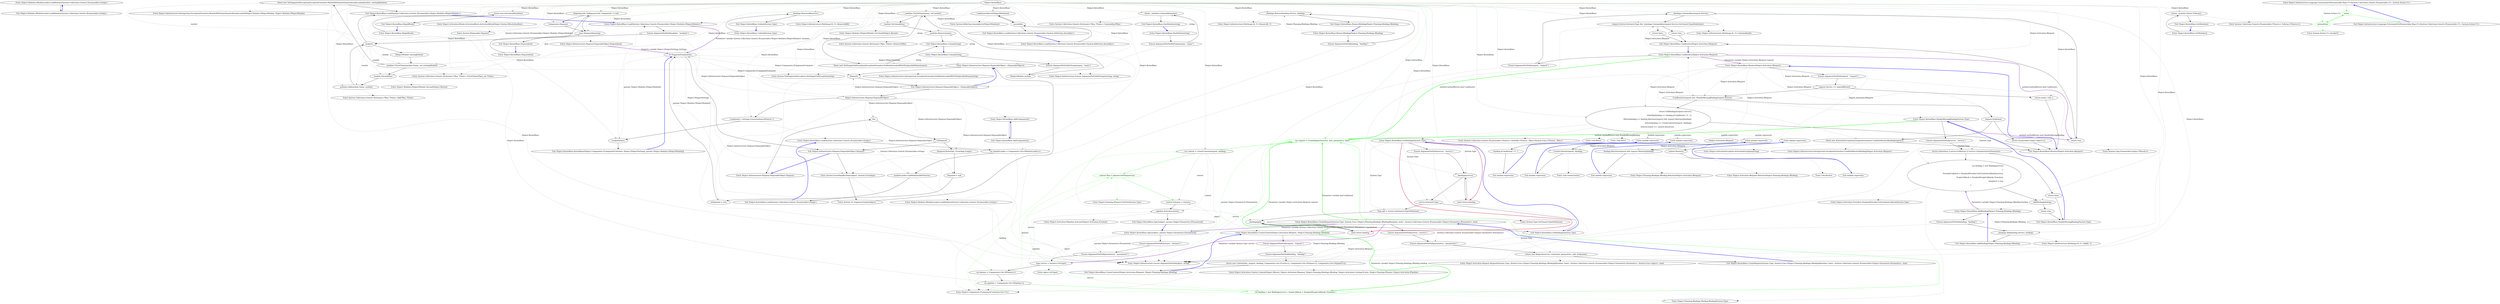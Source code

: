 digraph  {
m0_0 [label="Entry Ninject.Modules.IModuleLoader.LoadModules(System.Collections.Generic.IEnumerable<string>)", span="33-33", cluster="Ninject.Modules.IModuleLoader.LoadModules(System.Collections.Generic.IEnumerable<string>)", file="IModuleLoader.cs"];
m0_1 [label="Exit Ninject.Modules.IModuleLoader.LoadModules(System.Collections.Generic.IEnumerable<string>)", span="33-33", cluster="Ninject.Modules.IModuleLoader.LoadModules(System.Collections.Generic.IEnumerable<string>)", file="IModuleLoader.cs"];
m1_62 [label="Entry Ninject.Infrastructure.Introspection.ExceptionFormatter.ModuleWithSameNameIsAlreadyLoaded(Ninject.Modules.INinjectModule, Ninject.Modules.INinjectModule)", span="33-33", cluster="Ninject.Infrastructure.Introspection.ExceptionFormatter.ModuleWithSameNameIsAlreadyLoaded(Ninject.Modules.INinjectModule, Ninject.Modules.INinjectModule)", file="KernelBase.cs"];
m1_103 [label="Entry Ninject.Planning.IPlanner.GetPlan(System.Type)", span="40-40", cluster="Ninject.Planning.IPlanner.GetPlan(System.Type)", file="KernelBase.cs"];
m1_36 [label="Entry Ninject.Infrastructure.Multimap<K, V>.Add(K, V)", span="71-71", cluster="Ninject.Infrastructure.Multimap<K, V>.Add(K, V)", file="KernelBase.cs"];
m1_64 [label="Entry System.Collections.Generic.Dictionary<TKey, TValue>.Add(TKey, TValue)", span="0-0", cluster="System.Collections.Generic.Dictionary<TKey, TValue>.Add(TKey, TValue)", file="KernelBase.cs"];
m1_83 [label="Entry Ninject.Infrastructure.Introspection.ExceptionFormatter.NoModuleLoadedWithTheSpecifiedName(string)", span="51-51", cluster="Ninject.Infrastructure.Introspection.ExceptionFormatter.NoModuleLoadedWithTheSpecifiedName(string)", file="KernelBase.cs"];
m1_86 [label="Entry Ninject.KernelBase.Inject(object, params Ninject.Parameters.IParameter[])", span="230-230", cluster="Ninject.KernelBase.Inject(object, params Ninject.Parameters.IParameter[])", file="KernelBase.cs"];
m1_93 [label="var request = CreateRequest(service, null, parameters, false)", span="241-241", cluster="Ninject.KernelBase.Inject(object, params Ninject.Parameters.IParameter[])", color=green, community=0, file="KernelBase.cs"];
m1_89 [label="Type service = instance.GetType()", span="235-235", cluster="Ninject.KernelBase.Inject(object, params Ninject.Parameters.IParameter[])", file="KernelBase.cs"];
m1_92 [label="var binding = new Binding(service) { ScopeCallback = StandardScopeCallbacks.Transient }", span="240-240", cluster="Ninject.KernelBase.Inject(object, params Ninject.Parameters.IParameter[])", color=green, community=0, file="KernelBase.cs"];
m1_94 [label="var context = CreateContext(request, binding)", span="242-242", cluster="Ninject.KernelBase.Inject(object, params Ninject.Parameters.IParameter[])", file="KernelBase.cs"];
m1_91 [label="var pipeline = Components.Get<IPipeline>()", span="238-238", cluster="Ninject.KernelBase.Inject(object, params Ninject.Parameters.IParameter[])", file="KernelBase.cs"];
m1_95 [label="context.Plan = planner.GetPlan(service)", span="244-244", cluster="Ninject.KernelBase.Inject(object, params Ninject.Parameters.IParameter[])", color=green, community=0, file="KernelBase.cs"];
m1_90 [label="var planner = Components.Get<IPlanner>()", span="237-237", cluster="Ninject.KernelBase.Inject(object, params Ninject.Parameters.IParameter[])", file="KernelBase.cs"];
m1_96 [label="context.Instance = instance", span="245-245", cluster="Ninject.KernelBase.Inject(object, params Ninject.Parameters.IParameter[])", file="KernelBase.cs"];
m1_87 [label="Ensure.ArgumentNotNull(instance, ''instance'')", span="232-232", cluster="Ninject.KernelBase.Inject(object, params Ninject.Parameters.IParameter[])", file="KernelBase.cs"];
m1_88 [label="Ensure.ArgumentNotNull(parameters, ''parameters'')", span="233-233", cluster="Ninject.KernelBase.Inject(object, params Ninject.Parameters.IParameter[])", file="KernelBase.cs"];
m1_97 [label="pipeline.Activate(context)", span="247-247", cluster="Ninject.KernelBase.Inject(object, params Ninject.Parameters.IParameter[])", file="KernelBase.cs"];
m1_98 [label="Exit Ninject.KernelBase.Inject(object, params Ninject.Parameters.IParameter[])", span="230-230", cluster="Ninject.KernelBase.Inject(object, params Ninject.Parameters.IParameter[])", file="KernelBase.cs"];
m1_6 [label="GC.SuppressFinalize(this)", span="45-45", cluster="Ninject.Infrastructure.Disposal.DisposableObject.Dispose()", file="KernelBase.cs"];
m1_10 [label="Entry Ninject.Infrastructure.Disposal.DisposableObject.~DisposableObject()", span="53-53", cluster="Ninject.Infrastructure.Disposal.DisposableObject.~DisposableObject()", file="KernelBase.cs"];
m1_11 [label="Dispose()", span="55-55", cluster="Ninject.Infrastructure.Disposal.DisposableObject.~DisposableObject()", file="KernelBase.cs"];
m1_12 [label="Exit Ninject.Infrastructure.Disposal.DisposableObject.~DisposableObject()", span="53-53", cluster="Ninject.Infrastructure.Disposal.DisposableObject.~DisposableObject()", file="KernelBase.cs"];
m1_13 [label="Ninject.Infrastructure.Disposal.DisposableObject", span="", cluster="Ninject.KernelBase.KernelBase(Ninject.Components.IComponentContainer, Ninject.INinjectSettings, params Ninject.Modules.INinjectModule[])", file="KernelBase.cs"];
m1_14 [label="Load(new[] { Settings.ExtensionSearchPattern })", span="98-98", cluster="Ninject.KernelBase.KernelBase(Ninject.Components.IComponentContainer, Ninject.INinjectSettings, params Ninject.Modules.INinjectModule[])", file="KernelBase.cs"];
m1_15 [label="Load(modules)", span="101-101", cluster="Ninject.KernelBase.KernelBase(Ninject.Components.IComponentContainer, Ninject.INinjectSettings, params Ninject.Modules.INinjectModule[])", file="KernelBase.cs"];
m1_9 [label="Entry System.GC.SuppressFinalize(object)", span="0-0", cluster="System.GC.SuppressFinalize(object)", file="KernelBase.cs"];
m1_7 [label="Exit Ninject.Infrastructure.Disposal.DisposableObject.Dispose()", span="36-36", cluster="Ninject.Infrastructure.Disposal.DisposableObject.Dispose()", file="KernelBase.cs"];
m1_8 [label="Entry System.EventHandler.Raise(object, System.EventArgs)", span="30-30", cluster="System.EventHandler.Raise(object, System.EventArgs)", file="KernelBase.cs"];
m1_16 [label="Exit Ninject.KernelBase.KernelBase(Ninject.Components.IComponentContainer, Ninject.INinjectSettings, params Ninject.Modules.INinjectModule[])", span="83-83", cluster="Ninject.KernelBase.KernelBase(Ninject.Components.IComponentContainer, Ninject.INinjectSettings, params Ninject.Modules.INinjectModule[])", file="KernelBase.cs"];
m1_105 [label="Entry Ninject.KernelBase.CanResolve(Ninject.Activation.IRequest)", span="255-255", cluster="Ninject.KernelBase.CanResolve(Ninject.Activation.IRequest)", file="KernelBase.cs"];
m1_107 [label="_bindings.ContainsKey(request.Service)", span="259-259", cluster="Ninject.KernelBase.CanResolve(Ninject.Activation.IRequest)", file="KernelBase.cs"];
m1_109 [label="request.Service.IsGenericType && _bindings.ContainsKey(request.Service.GetGenericTypeDefinition())", span="262-262", cluster="Ninject.KernelBase.CanResolve(Ninject.Activation.IRequest)", file="KernelBase.cs"];
m1_106 [label="Ensure.ArgumentNotNull(request, ''request'')", span="257-257", cluster="Ninject.KernelBase.CanResolve(Ninject.Activation.IRequest)", file="KernelBase.cs"];
m1_108 [label="return true;", span="260-260", cluster="Ninject.KernelBase.CanResolve(Ninject.Activation.IRequest)", file="KernelBase.cs"];
m1_110 [label="return true;", span="263-263", cluster="Ninject.KernelBase.CanResolve(Ninject.Activation.IRequest)", file="KernelBase.cs"];
m1_111 [label="return false;", span="265-265", cluster="Ninject.KernelBase.CanResolve(Ninject.Activation.IRequest)", file="KernelBase.cs"];
m1_112 [label="Exit Ninject.KernelBase.CanResolve(Ninject.Activation.IRequest)", span="255-255", cluster="Ninject.KernelBase.CanResolve(Ninject.Activation.IRequest)", file="KernelBase.cs"];
m1_37 [label="Entry Ninject.KernelBase.RemoveBinding(Ninject.Planning.Bindings.IBinding)", span="138-138", cluster="Ninject.KernelBase.RemoveBinding(Ninject.Planning.Bindings.IBinding)", file="KernelBase.cs"];
m1_39 [label="_bindings.Remove(binding.Service, binding)", span="141-141", cluster="Ninject.KernelBase.RemoveBinding(Ninject.Planning.Bindings.IBinding)", file="KernelBase.cs"];
m1_38 [label="Ensure.ArgumentNotNull(binding, ''binding'')", span="140-140", cluster="Ninject.KernelBase.RemoveBinding(Ninject.Planning.Bindings.IBinding)", file="KernelBase.cs"];
m1_40 [label="Exit Ninject.KernelBase.RemoveBinding(Ninject.Planning.Bindings.IBinding)", span="138-138", cluster="Ninject.KernelBase.RemoveBinding(Ninject.Planning.Bindings.IBinding)", file="KernelBase.cs"];
m1_20 [label="Entry Ninject.KernelBase.Load(System.Collections.Generic.IEnumerable<Ninject.Modules.INinjectModule>)", span="168-168", cluster="Ninject.KernelBase.Load(System.Collections.Generic.IEnumerable<Ninject.Modules.INinjectModule>)", file="KernelBase.cs"];
m1_55 [label="_modules.TryGetValue(module.Name, out existingModule)", span="176-176", cluster="Ninject.KernelBase.Load(System.Collections.Generic.IEnumerable<Ninject.Modules.INinjectModule>)", file="KernelBase.cs"];
m1_57 [label="module.OnLoad(this)", span="179-179", cluster="Ninject.KernelBase.Load(System.Collections.Generic.IEnumerable<Ninject.Modules.INinjectModule>)", file="KernelBase.cs"];
m1_58 [label="_modules.Add(module.Name, module)", span="181-181", cluster="Ninject.KernelBase.Load(System.Collections.Generic.IEnumerable<Ninject.Modules.INinjectModule>)", file="KernelBase.cs"];
m1_53 [label=modules, span="172-172", cluster="Ninject.KernelBase.Load(System.Collections.Generic.IEnumerable<Ninject.Modules.INinjectModule>)", file="KernelBase.cs"];
m1_54 [label="INinjectModule existingModule", span="174-174", cluster="Ninject.KernelBase.Load(System.Collections.Generic.IEnumerable<Ninject.Modules.INinjectModule>)", file="KernelBase.cs"];
m1_56 [label="throw new NotSupportedException(ExceptionFormatter.ModuleWithSameNameIsAlreadyLoaded(module, existingModule));", span="177-177", cluster="Ninject.KernelBase.Load(System.Collections.Generic.IEnumerable<Ninject.Modules.INinjectModule>)", file="KernelBase.cs"];
m1_52 [label="Ensure.ArgumentNotNull(modules, ''modules'')", span="170-170", cluster="Ninject.KernelBase.Load(System.Collections.Generic.IEnumerable<Ninject.Modules.INinjectModule>)", file="KernelBase.cs"];
m1_59 [label="Exit Ninject.KernelBase.Load(System.Collections.Generic.IEnumerable<Ninject.Modules.INinjectModule>)", span="168-168", cluster="Ninject.KernelBase.Load(System.Collections.Generic.IEnumerable<Ninject.Modules.INinjectModule>)", file="KernelBase.cs"];
m1_48 [label="Entry Ninject.KernelBase.GetModules()", span="159-159", cluster="Ninject.KernelBase.GetModules()", file="KernelBase.cs"];
m1_49 [label="return _modules.Values.ToArray();", span="161-161", cluster="Ninject.KernelBase.GetModules()", file="KernelBase.cs"];
m1_50 [label="Exit Ninject.KernelBase.GetModules()", span="159-159", cluster="Ninject.KernelBase.GetModules()", file="KernelBase.cs"];
m1_21 [label="Entry Ninject.KernelBase.Dispose(bool)", span="107-107", cluster="Ninject.KernelBase.Dispose(bool)", file="KernelBase.cs"];
m1_22 [label="disposing && !IsDisposed && Components != null", span="109-109", cluster="Ninject.KernelBase.Dispose(bool)", file="KernelBase.cs"];
m1_23 [label="Components.Dispose()", span="110-110", cluster="Ninject.KernelBase.Dispose(bool)", file="KernelBase.cs"];
m1_24 [label="base.Dispose(disposing)", span="112-112", cluster="Ninject.KernelBase.Dispose(bool)", file="KernelBase.cs"];
m1_25 [label="Exit Ninject.KernelBase.Dispose(bool)", span="107-107", cluster="Ninject.KernelBase.Dispose(bool)", file="KernelBase.cs"];
m1_0 [label="Entry Ninject.Infrastructure.Disposal.DisposableObject.Dispose()", span="36-36", cluster="Ninject.Infrastructure.Disposal.DisposableObject.Dispose()", file="KernelBase.cs"];
m1_1 [label=this, span="38-38", cluster="Ninject.Infrastructure.Disposal.DisposableObject.Dispose()", file="KernelBase.cs"];
m1_2 [label="!IsDisposed", span="40-40", cluster="Ninject.Infrastructure.Disposal.DisposableObject.Dispose()", file="KernelBase.cs"];
m1_3 [label="Disposed.Raise(this, EventArgs.Empty)", span="42-42", cluster="Ninject.Infrastructure.Disposal.DisposableObject.Dispose()", file="KernelBase.cs"];
m1_4 [label="Disposed = null", span="43-43", cluster="Ninject.Infrastructure.Disposal.DisposableObject.Dispose()", file="KernelBase.cs"];
m1_5 [label="IsDisposed = true", span="44-44", cluster="Ninject.Infrastructure.Disposal.DisposableObject.Dispose()", file="KernelBase.cs"];
m1_99 [label="Entry object.GetType()", span="0-0", cluster="object.GetType()", file="KernelBase.cs"];
m1_101 [label="Entry Ninject.KernelBase.CreateRequest(System.Type, System.Func<Ninject.Planning.Bindings.IBindingMetadata, bool>, System.Collections.Generic.IEnumerable<Ninject.Parameters.IParameter>, bool)", span="304-304", cluster="Ninject.KernelBase.CreateRequest(System.Type, System.Func<Ninject.Planning.Bindings.IBindingMetadata, bool>, System.Collections.Generic.IEnumerable<Ninject.Parameters.IParameter>, bool)", file="KernelBase.cs"];
m1_149 [label="Ensure.ArgumentNotNull(service, ''service'')", span="306-306", cluster="Ninject.KernelBase.CreateRequest(System.Type, System.Func<Ninject.Planning.Bindings.IBindingMetadata, bool>, System.Collections.Generic.IEnumerable<Ninject.Parameters.IParameter>, bool)", file="KernelBase.cs"];
m1_150 [label="Ensure.ArgumentNotNull(parameters, ''parameters'')", span="307-307", cluster="Ninject.KernelBase.CreateRequest(System.Type, System.Func<Ninject.Planning.Bindings.IBindingMetadata, bool>, System.Collections.Generic.IEnumerable<Ninject.Parameters.IParameter>, bool)", file="KernelBase.cs"];
m1_151 [label="return new Request(service, constraint, parameters, null, isOptional);", span="309-309", cluster="Ninject.KernelBase.CreateRequest(System.Type, System.Func<Ninject.Planning.Bindings.IBindingMetadata, bool>, System.Collections.Generic.IEnumerable<Ninject.Parameters.IParameter>, bool)", file="KernelBase.cs"];
m1_152 [label="Exit Ninject.KernelBase.CreateRequest(System.Type, System.Func<Ninject.Planning.Bindings.IBindingMetadata, bool>, System.Collections.Generic.IEnumerable<Ninject.Parameters.IParameter>, bool)", span="304-304", cluster="Ninject.KernelBase.CreateRequest(System.Type, System.Func<Ninject.Planning.Bindings.IBindingMetadata, bool>, System.Collections.Generic.IEnumerable<Ninject.Parameters.IParameter>, bool)", file="KernelBase.cs"];
m1_32 [label="Entry Ninject.KernelBase.AddBinding(Ninject.Planning.Bindings.IBinding)", span="128-128", cluster="Ninject.KernelBase.AddBinding(Ninject.Planning.Bindings.IBinding)", file="KernelBase.cs"];
m1_34 [label="_bindings.Add(binding.Service, binding)", span="131-131", cluster="Ninject.KernelBase.AddBinding(Ninject.Planning.Bindings.IBinding)", file="KernelBase.cs"];
m1_33 [label="Ensure.ArgumentNotNull(binding, ''binding'')", span="130-130", cluster="Ninject.KernelBase.AddBinding(Ninject.Planning.Bindings.IBinding)", file="KernelBase.cs"];
m1_35 [label="Exit Ninject.KernelBase.AddBinding(Ninject.Planning.Bindings.IBinding)", span="128-128", cluster="Ninject.KernelBase.AddBinding(Ninject.Planning.Bindings.IBinding)", file="KernelBase.cs"];
m1_127 [label="Entry Ninject.ActivationException.ActivationException(string)", span="42-42", cluster="Ninject.ActivationException.ActivationException(string)", file="KernelBase.cs"];
m1_41 [label="Entry Ninject.Infrastructure.Multimap<K, V>.Remove(K, V)", span="85-85", cluster="Ninject.Infrastructure.Multimap<K, V>.Remove(K, V)", file="KernelBase.cs"];
m1_140 [label="Entry Ninject.Activation.IRequest.Matches(Ninject.Planning.Bindings.IBinding)", span="77-77", cluster="Ninject.Activation.IRequest.Matches(Ninject.Planning.Bindings.IBinding)", file="KernelBase.cs"];
m1_115 [label="Entry Ninject.KernelBase.Resolve(Ninject.Activation.IRequest)", span="274-274", cluster="Ninject.KernelBase.Resolve(Ninject.Activation.IRequest)", file="KernelBase.cs"];
m1_118 [label="return new[] { this };", span="279-279", cluster="Ninject.KernelBase.Resolve(Ninject.Activation.IRequest)", file="KernelBase.cs"];
m1_119 [label="!CanResolve(request) && !HandleMissingBinding(request.Service)", span="281-281", cluster="Ninject.KernelBase.Resolve(Ninject.Activation.IRequest)", file="KernelBase.cs"];
m1_123 [label="return GetBindings(request.Service)\r\n				.OrderBy(binding => binding.IsConditional ? 0 : 1)\r\n				.Where(binding => binding.Matches(request) && request.Matches(binding))\r\n				.Select(binding => CreateContext(request, binding))\r\n				.Select(context => context.Resolve());", span="289-293", cluster="Ninject.KernelBase.Resolve(Ninject.Activation.IRequest)", file="KernelBase.cs"];
m1_117 [label="request.Service == typeof(IKernel)", span="278-278", cluster="Ninject.KernelBase.Resolve(Ninject.Activation.IRequest)", file="KernelBase.cs"];
m1_120 [label="request.IsOptional", span="283-283", cluster="Ninject.KernelBase.Resolve(Ninject.Activation.IRequest)", file="KernelBase.cs"];
m1_116 [label="Ensure.ArgumentNotNull(request, ''request'')", span="276-276", cluster="Ninject.KernelBase.Resolve(Ninject.Activation.IRequest)", file="KernelBase.cs"];
m1_122 [label="throw new ActivationException(ExceptionFormatter.CouldNotResolveBinding(request));", span="286-286", cluster="Ninject.KernelBase.Resolve(Ninject.Activation.IRequest)", file="KernelBase.cs"];
m1_121 [label="return Enumerable.Empty<object>();", span="284-284", cluster="Ninject.KernelBase.Resolve(Ninject.Activation.IRequest)", file="KernelBase.cs"];
m1_124 [label="Exit Ninject.KernelBase.Resolve(Ninject.Activation.IRequest)", span="274-274", cluster="Ninject.KernelBase.Resolve(Ninject.Activation.IRequest)", file="KernelBase.cs"];
m1_47 [label="Entry System.Collections.Generic.Dictionary<TKey, TValue>.ContainsKey(TKey)", span="0-0", cluster="System.Collections.Generic.Dictionary<TKey, TValue>.ContainsKey(TKey)", file="KernelBase.cs"];
m1_102 [label="Entry Ninject.KernelBase.CreateContext(Ninject.Activation.IRequest, Ninject.Planning.Bindings.IBinding)", span="377-377", cluster="Ninject.KernelBase.CreateContext(Ninject.Activation.IRequest, Ninject.Planning.Bindings.IBinding)", file="KernelBase.cs"];
m1_177 [label="return new Context(this, request, binding, Components.Get<ICache>(), Components.Get<IPlanner>(), Components.Get<IPipeline>());", span="382-382", cluster="Ninject.KernelBase.CreateContext(Ninject.Activation.IRequest, Ninject.Planning.Bindings.IBinding)", file="KernelBase.cs"];
m1_175 [label="Ensure.ArgumentNotNull(request, ''request'')", span="379-379", cluster="Ninject.KernelBase.CreateContext(Ninject.Activation.IRequest, Ninject.Planning.Bindings.IBinding)", file="KernelBase.cs"];
m1_176 [label="Ensure.ArgumentNotNull(binding, ''binding'')", span="380-380", cluster="Ninject.KernelBase.CreateContext(Ninject.Activation.IRequest, Ninject.Planning.Bindings.IBinding)", file="KernelBase.cs"];
m1_178 [label="Exit Ninject.KernelBase.CreateContext(Ninject.Activation.IRequest, Ninject.Planning.Bindings.IBinding)", span="377-377", cluster="Ninject.KernelBase.CreateContext(Ninject.Activation.IRequest, Ninject.Planning.Bindings.IBinding)", file="KernelBase.cs"];
m1_42 [label="Entry Ninject.KernelBase.HasModule(string)", span="149-149", cluster="Ninject.KernelBase.HasModule(string)", file="KernelBase.cs"];
m1_44 [label="return _modules.ContainsKey(name);", span="152-152", cluster="Ninject.KernelBase.HasModule(string)", file="KernelBase.cs"];
m1_43 [label="Ensure.ArgumentNotNullOrEmpty(name, ''name'')", span="151-151", cluster="Ninject.KernelBase.HasModule(string)", file="KernelBase.cs"];
m1_45 [label="Exit Ninject.KernelBase.HasModule(string)", span="149-149", cluster="Ninject.KernelBase.HasModule(string)", file="KernelBase.cs"];
m1_148 [label="Entry Unk.Resolve", span="", cluster="Unk.Resolve", file="KernelBase.cs"];
m1_68 [label="Entry Ninject.Components.IComponentContainer.Get<T>()", span="59-59", cluster="Ninject.Components.IComponentContainer.Get<T>()", file="KernelBase.cs"];
m1_130 [label="Entry System.Collections.Generic.IEnumerable<TSource>.OrderBy<TSource, TKey>(System.Func<TSource, TKey>)", span="0-0", cluster="System.Collections.Generic.IEnumerable<TSource>.OrderBy<TSource, TKey>(System.Func<TSource, TKey>)", file="KernelBase.cs"];
m1_84 [label="Entry Ninject.Modules.INinjectModule.OnUnload(Ninject.IKernel)", span="49-49", cluster="Ninject.Modules.INinjectModule.OnUnload(Ninject.IKernel)", file="KernelBase.cs"];
m1_113 [label="Entry Ninject.Infrastructure.Multimap<K, V>.ContainsKey(K)", span="120-120", cluster="Ninject.Infrastructure.Multimap<K, V>.ContainsKey(K)", file="KernelBase.cs"];
m1_131 [label="Entry Unk.Where", span="", cluster="Unk.Where", file="KernelBase.cs"];
m1_17 [label="Entry Ninject.Infrastructure.Ensure.ArgumentNotNull(object, string)", span="24-24", cluster="Ninject.Infrastructure.Ensure.ArgumentNotNull(object, string)", file="KernelBase.cs"];
m1_69 [label="Entry Ninject.Modules.IModuleLoader.LoadModules(System.Collections.Generic.IEnumerable<string>)", span="39-39", cluster="Ninject.Modules.IModuleLoader.LoadModules(System.Collections.Generic.IEnumerable<string>)", file="KernelBase.cs"];
m1_144 [label="Entry Unk.CreateContext", span="", cluster="Unk.CreateContext", file="KernelBase.cs"];
m1_60 [label="Entry System.Collections.Generic.Dictionary<TKey, TValue>.TryGetValue(TKey, out TValue)", span="0-0", cluster="System.Collections.Generic.Dictionary<TKey, TValue>.TryGetValue(TKey, out TValue)", file="KernelBase.cs"];
m1_179 [label="Entry Ninject.Activation.Context.Context(Ninject.IKernel, Ninject.Activation.IRequest, Ninject.Planning.Bindings.IBinding, Ninject.Activation.Caching.ICache, Ninject.Planning.IPlanner, Ninject.Activation.IPipeline)", span="99-99", cluster="Ninject.Activation.Context.Context(Ninject.IKernel, Ninject.Activation.IRequest, Ninject.Planning.Bindings.IBinding, Ninject.Activation.Caching.ICache, Ninject.Planning.IPlanner, Ninject.Activation.IPipeline)", file="KernelBase.cs"];
m1_27 [label="Entry Ninject.Infrastructure.Disposal.DisposableObject.Dispose(bool)", span="49-49", cluster="Ninject.Infrastructure.Disposal.DisposableObject.Dispose(bool)", file="KernelBase.cs"];
m1_162 [label="Entry Ninject.KernelBase.BeginBlock()", span="337-337", cluster="Ninject.KernelBase.BeginBlock()", file="KernelBase.cs"];
m1_163 [label="return new ActivationBlock(this);", span="339-339", cluster="Ninject.KernelBase.BeginBlock()", file="KernelBase.cs"];
m1_164 [label="Exit Ninject.KernelBase.BeginBlock()", span="337-337", cluster="Ninject.KernelBase.BeginBlock()", file="KernelBase.cs"];
m1_19 [label="Entry Ninject.KernelBase.Load(System.Collections.Generic.IEnumerable<string>)", span="190-190", cluster="Ninject.KernelBase.Load(System.Collections.Generic.IEnumerable<string>)", file="KernelBase.cs"];
m1_65 [label="var moduleLoader = Components.Get<IModuleLoader>()", span="192-192", cluster="Ninject.KernelBase.Load(System.Collections.Generic.IEnumerable<string>)", file="KernelBase.cs"];
m1_66 [label="moduleLoader.LoadModules(filePatterns)", span="193-193", cluster="Ninject.KernelBase.Load(System.Collections.Generic.IEnumerable<string>)", file="KernelBase.cs"];
m1_67 [label="Exit Ninject.KernelBase.Load(System.Collections.Generic.IEnumerable<string>)", span="190-190", cluster="Ninject.KernelBase.Load(System.Collections.Generic.IEnumerable<string>)", file="KernelBase.cs"];
m1_61 [label="Entry System.NotSupportedException.NotSupportedException(string)", span="0-0", cluster="System.NotSupportedException.NotSupportedException(string)", file="KernelBase.cs"];
m1_28 [label="Entry Ninject.KernelBase.Unbind(System.Type)", span="119-119", cluster="Ninject.KernelBase.Unbind(System.Type)", file="KernelBase.cs"];
m1_29 [label="_bindings.RemoveAll(service)", span="121-121", cluster="Ninject.KernelBase.Unbind(System.Type)", file="KernelBase.cs"];
m1_30 [label="Exit Ninject.KernelBase.Unbind(System.Type)", span="119-119", cluster="Ninject.KernelBase.Unbind(System.Type)", file="KernelBase.cs"];
m1_145 [label="Entry lambda expression", span="293-293", cluster="lambda expression", file="KernelBase.cs"];
m1_142 [label="CreateContext(request, binding)", span="292-292", cluster="lambda expression", file="KernelBase.cs"];
m1_133 [label="Entry lambda expression", span="290-290", cluster="lambda expression", file="KernelBase.cs"];
m1_136 [label="Entry lambda expression", span="291-291", cluster="lambda expression", file="KernelBase.cs"];
m1_141 [label="Entry lambda expression", span="292-292", cluster="lambda expression", file="KernelBase.cs"];
m1_143 [label="Exit lambda expression", span="292-292", cluster="lambda expression", file="KernelBase.cs"];
m1_137 [label="binding.Matches(request) && request.Matches(binding)", span="291-291", cluster="lambda expression", file="KernelBase.cs"];
m1_135 [label="Exit lambda expression", span="290-290", cluster="lambda expression", file="KernelBase.cs"];
m1_134 [label="binding.IsConditional ? 0 : 1", span="290-290", cluster="lambda expression", file="KernelBase.cs"];
m1_138 [label="Exit lambda expression", span="291-291", cluster="lambda expression", file="KernelBase.cs"];
m1_146 [label="context.Resolve()", span="293-293", cluster="lambda expression", file="KernelBase.cs"];
m1_147 [label="Exit lambda expression", span="293-293", cluster="lambda expression", file="KernelBase.cs"];
m1_75 [label="Entry Ninject.KernelBase.Unload(string)", span="211-211", cluster="Ninject.KernelBase.Unload(string)", file="KernelBase.cs"];
m1_78 [label="!_modules.TryGetValue(name, out module)", span="217-217", cluster="Ninject.KernelBase.Unload(string)", file="KernelBase.cs"];
m1_80 [label="module.OnUnload(this)", span="220-220", cluster="Ninject.KernelBase.Unload(string)", file="KernelBase.cs"];
m1_81 [label="_modules.Remove(name)", span="222-222", cluster="Ninject.KernelBase.Unload(string)", file="KernelBase.cs"];
m1_77 [label="INinjectModule module", span="215-215", cluster="Ninject.KernelBase.Unload(string)", file="KernelBase.cs"];
m1_79 [label="throw new NotSupportedException(ExceptionFormatter.NoModuleLoadedWithTheSpecifiedName(name));", span="218-218", cluster="Ninject.KernelBase.Unload(string)", file="KernelBase.cs"];
m1_76 [label="Ensure.ArgumentNotNullOrEmpty(name, ''name'')", span="213-213", cluster="Ninject.KernelBase.Unload(string)", file="KernelBase.cs"];
m1_82 [label="Exit Ninject.KernelBase.Unload(string)", span="211-211", cluster="Ninject.KernelBase.Unload(string)", file="KernelBase.cs"];
m1_18 [label="Entry Ninject.KernelBase.AddComponents()", span="345-345", cluster="Ninject.KernelBase.AddComponents()", file="KernelBase.cs"];
m1_166 [label="Exit Ninject.KernelBase.AddComponents()", span="345-345", cluster="Ninject.KernelBase.AddComponents()", file="KernelBase.cs"];
m1_104 [label="Entry Ninject.Activation.IPipeline.Activate(Ninject.Activation.IContext)", span="39-39", cluster="Ninject.Activation.IPipeline.Activate(Ninject.Activation.IContext)", file="KernelBase.cs"];
m1_46 [label="Entry Ninject.Infrastructure.Ensure.ArgumentNotNullOrEmpty(string, string)", span="29-29", cluster="Ninject.Infrastructure.Ensure.ArgumentNotNullOrEmpty(string, string)", file="KernelBase.cs"];
m1_129 [label="Entry Ninject.KernelBase.GetBindings(System.Type)", span="317-317", cluster="Ninject.KernelBase.GetBindings(System.Type)", file="KernelBase.cs"];
m1_155 [label="_bindings[service]", span="321-321", cluster="Ninject.KernelBase.GetBindings(System.Type)", file="KernelBase.cs"];
m1_159 [label="_bindings[gtd]", span="328-328", cluster="Ninject.KernelBase.GetBindings(System.Type)", file="KernelBase.cs"];
m1_154 [label="Ensure.ArgumentNotNull(service, ''service'')", span="319-319", cluster="Ninject.KernelBase.GetBindings(System.Type)", file="KernelBase.cs"];
m1_156 [label="yield return binding;", span="322-322", cluster="Ninject.KernelBase.GetBindings(System.Type)", file="KernelBase.cs"];
m1_157 [label="service.IsGenericType", span="324-324", cluster="Ninject.KernelBase.GetBindings(System.Type)", file="KernelBase.cs"];
m1_160 [label="yield return binding;", span="329-329", cluster="Ninject.KernelBase.GetBindings(System.Type)", file="KernelBase.cs"];
m1_158 [label="Type gtd = service.GetGenericTypeDefinition()", span="326-326", cluster="Ninject.KernelBase.GetBindings(System.Type)", file="KernelBase.cs"];
m1_161 [label="Exit Ninject.KernelBase.GetBindings(System.Type)", span="317-317", cluster="Ninject.KernelBase.GetBindings(System.Type)", file="KernelBase.cs"];
m1_132 [label="Entry Unk.Select", span="", cluster="Unk.Select", file="KernelBase.cs"];
m1_153 [label="Entry Ninject.Activation.Request.Request(System.Type, System.Func<Ninject.Planning.Bindings.IBindingMetadata, bool>, System.Collections.Generic.IEnumerable<Ninject.Parameters.IParameter>, System.Func<object>, bool)", span="86-86", cluster="Ninject.Activation.Request.Request(System.Type, System.Func<Ninject.Planning.Bindings.IBindingMetadata, bool>, System.Collections.Generic.IEnumerable<Ninject.Parameters.IParameter>, System.Func<object>, bool)", file="KernelBase.cs"];
m1_74 [label="Entry System.Reflection.Assembly.GetNinjectModules()", span="33-33", cluster="System.Reflection.Assembly.GetNinjectModules()", file="KernelBase.cs"];
m1_31 [label="Entry Ninject.Infrastructure.Multimap<K, V>.RemoveAll(K)", span="101-101", cluster="Ninject.Infrastructure.Multimap<K, V>.RemoveAll(K)", file="KernelBase.cs"];
m1_63 [label="Entry Ninject.Modules.INinjectModule.OnLoad(Ninject.IKernel)", span="43-43", cluster="Ninject.Modules.INinjectModule.OnLoad(Ninject.IKernel)", file="KernelBase.cs"];
m1_128 [label="Entry Ninject.Infrastructure.Introspection.ExceptionFormatter.CouldNotResolveBinding(Ninject.Activation.IRequest)", span="65-65", cluster="Ninject.Infrastructure.Introspection.ExceptionFormatter.CouldNotResolveBinding(Ninject.Activation.IRequest)", file="KernelBase.cs"];
m1_139 [label="Entry Ninject.Planning.Bindings.IBinding.Matches(Ninject.Activation.IRequest)", span="105-105", cluster="Ninject.Planning.Bindings.IBinding.Matches(Ninject.Activation.IRequest)", file="KernelBase.cs"];
m1_70 [label="Entry Ninject.KernelBase.Load(System.Collections.Generic.IEnumerable<System.Reflection.Assembly>)", span="200-200", cluster="Ninject.KernelBase.Load(System.Collections.Generic.IEnumerable<System.Reflection.Assembly>)", file="KernelBase.cs"];
m1_72 [label="Load(assembly.GetNinjectModules())", span="203-203", cluster="Ninject.KernelBase.Load(System.Collections.Generic.IEnumerable<System.Reflection.Assembly>)", file="KernelBase.cs"];
m1_71 [label=assemblies, span="202-202", cluster="Ninject.KernelBase.Load(System.Collections.Generic.IEnumerable<System.Reflection.Assembly>)", file="KernelBase.cs"];
m1_73 [label="Exit Ninject.KernelBase.Load(System.Collections.Generic.IEnumerable<System.Reflection.Assembly>)", span="200-200", cluster="Ninject.KernelBase.Load(System.Collections.Generic.IEnumerable<System.Reflection.Assembly>)", file="KernelBase.cs"];
m1_114 [label="Entry System.Type.GetGenericTypeDefinition()", span="0-0", cluster="System.Type.GetGenericTypeDefinition()", file="KernelBase.cs"];
m1_100 [label="Entry Ninject.Planning.Bindings.Binding.Binding(System.Type)", span="93-93", cluster="Ninject.Planning.Bindings.Binding.Binding(System.Type)", file="KernelBase.cs"];
m1_85 [label="Entry System.Collections.Generic.Dictionary<TKey, TValue>.Remove(TKey)", span="0-0", cluster="System.Collections.Generic.Dictionary<TKey, TValue>.Remove(TKey)", file="KernelBase.cs"];
m1_26 [label="Entry System.IDisposable.Dispose()", span="0-0", cluster="System.IDisposable.Dispose()", file="KernelBase.cs"];
m1_174 [label="Entry Ninject.Activation.Providers.StandardProvider.GetCreationCallback(System.Type)", span="115-115", cluster="Ninject.Activation.Providers.StandardProvider.GetCreationCallback(System.Type)", file="KernelBase.cs"];
m1_51 [label="Entry System.Collections.Generic.IEnumerable<TSource>.ToArray<TSource>()", span="0-0", cluster="System.Collections.Generic.IEnumerable<TSource>.ToArray<TSource>()", file="KernelBase.cs"];
m1_125 [label="Entry Ninject.KernelBase.HandleMissingBinding(System.Type)", span="352-352", cluster="Ninject.KernelBase.HandleMissingBinding(System.Type)", file="KernelBase.cs"];
m1_171 [label="AddBinding(binding)", span="366-366", cluster="Ninject.KernelBase.HandleMissingBinding(System.Type)", file="KernelBase.cs"];
m1_167 [label="Ensure.ArgumentNotNull(service, ''service'')", span="354-354", cluster="Ninject.KernelBase.HandleMissingBinding(System.Type)", file="KernelBase.cs"];
m1_168 [label="service.IsInterface || service.IsAbstract || service.ContainsGenericParameters", span="356-356", cluster="Ninject.KernelBase.HandleMissingBinding(System.Type)", file="KernelBase.cs"];
m1_170 [label="var binding = new Binding(service)\r\n			{\r\n				ProviderCallback = StandardProvider.GetCreationCallback(service),\r\n				ScopeCallback = StandardScopeCallbacks.Transient,\r\n				IsImplicit = true\r\n			}", span="359-364", cluster="Ninject.KernelBase.HandleMissingBinding(System.Type)", file="KernelBase.cs"];
m1_172 [label="return true;", span="368-368", cluster="Ninject.KernelBase.HandleMissingBinding(System.Type)", file="KernelBase.cs"];
m1_169 [label="return false;", span="357-357", cluster="Ninject.KernelBase.HandleMissingBinding(System.Type)", file="KernelBase.cs"];
m1_173 [label="Exit Ninject.KernelBase.HandleMissingBinding(System.Type)", span="352-352", cluster="Ninject.KernelBase.HandleMissingBinding(System.Type)", file="KernelBase.cs"];
m1_126 [label="Entry System.Linq.Enumerable.Empty<TResult>()", span="0-0", cluster="System.Linq.Enumerable.Empty<TResult>()", file="KernelBase.cs"];
m1_165 [label="Entry Ninject.Activation.Blocks.ActivationBlock.ActivationBlock(Ninject.Syntax.IResolutionRoot)", span="43-43", cluster="Ninject.Activation.Blocks.ActivationBlock.ActivationBlock(Ninject.Syntax.IResolutionRoot)", file="KernelBase.cs"];
m1_180 [label="Ninject.KernelBase", span="", file="KernelBase.cs"];
m1_181 [label="Ninject.Activation.IRequest", span="", file="KernelBase.cs"];
m2_0 [label="Entry Ninject.Infrastructure.Language.ExtensionsForIEnumerable.Map<T>(System.Collections.Generic.IEnumerable<T>, System.Action<T>)", span="26-26", cluster="Ninject.Infrastructure.Language.ExtensionsForIEnumerable.Map<T>(System.Collections.Generic.IEnumerable<T>, System.Action<T>)", file="MainActivity.cs"];
m2_1 [label=series, span="28-28", cluster="Ninject.Infrastructure.Language.ExtensionsForIEnumerable.Map<T>(System.Collections.Generic.IEnumerable<T>, System.Action<T>)", color=green, community=0, file="MainActivity.cs"];
m2_2 [label="action(item)", span="29-29", cluster="Ninject.Infrastructure.Language.ExtensionsForIEnumerable.Map<T>(System.Collections.Generic.IEnumerable<T>, System.Action<T>)", color=green, community=0, file="MainActivity.cs"];
m2_3 [label="Exit Ninject.Infrastructure.Language.ExtensionsForIEnumerable.Map<T>(System.Collections.Generic.IEnumerable<T>, System.Action<T>)", span="26-26", cluster="Ninject.Infrastructure.Language.ExtensionsForIEnumerable.Map<T>(System.Collections.Generic.IEnumerable<T>, System.Action<T>)", file="MainActivity.cs"];
m2_4 [label="Entry System.Action<T>.Invoke(T)", span="0-0", cluster="System.Action<T>.Invoke(T)", file="MainActivity.cs"];
m0_0 -> m0_1  [key=0, style=solid];
m0_1 -> m0_0  [key=0, style=bold, color=blue];
m1_86 -> m1_93  [key=1, style=dashed, color=green, label="params Ninject.Parameters.IParameter[]"];
m1_86 -> m1_87  [key=0, style=solid];
m1_86 -> m1_88  [key=1, style=dashed, color=darkseagreen4, label="params Ninject.Parameters.IParameter[]"];
m1_86 -> m1_89  [key=1, style=dashed, color=darkseagreen4, label=object];
m1_86 -> m1_96  [key=1, style=dashed, color=darkseagreen4, label=object];
m1_93 -> m1_94  [key=0, style=solid, color=green];
m1_93 -> m1_101  [key=2, style=dotted, color=green];
m1_89 -> m1_93  [key=1, style=dashed, color=green, label=service];
m1_89 -> m1_92  [key=1, style=dashed, color=green, label=service];
m1_89 -> m1_95  [key=1, style=dashed, color=green, label=service];
m1_89 -> m1_90  [key=0, style=solid];
m1_89 -> m1_99  [key=2, style=dotted];
m1_92 -> m1_93  [key=0, style=solid, color=green];
m1_92 -> m1_100  [key=2, style=dotted, color=green];
m1_92 -> m1_94  [key=1, style=dashed, color=green, label=binding];
m1_94 -> m1_95  [key=0, style=solid, color=green];
m1_94 -> m1_102  [key=2, style=dotted];
m1_94 -> m1_96  [key=1, style=dashed, color=darkseagreen4, label=context];
m1_94 -> m1_97  [key=1, style=dashed, color=darkseagreen4, label=context];
m1_91 -> m1_92  [key=0, style=solid, color=green];
m1_91 -> m1_68  [key=2, style=dotted];
m1_91 -> m1_97  [key=1, style=dashed, color=darkseagreen4, label=pipeline];
m1_95 -> m1_96  [key=0, style=solid, color=green];
m1_95 -> m1_103  [key=2, style=dotted, color=green];
m1_90 -> m1_95  [key=1, style=dashed, color=green, label=planner];
m1_90 -> m1_91  [key=0, style=solid];
m1_90 -> m1_68  [key=2, style=dotted];
m1_96 -> m1_97  [key=0, style=solid];
m1_87 -> m1_88  [key=0, style=solid];
m1_87 -> m1_17  [key=2, style=dotted];
m1_88 -> m1_89  [key=0, style=solid];
m1_88 -> m1_17  [key=2, style=dotted];
m1_97 -> m1_98  [key=0, style=solid];
m1_97 -> m1_104  [key=2, style=dotted];
m1_98 -> m1_86  [key=0, style=bold, color=blue];
m1_6 -> m1_10  [key=1, style=dashed, color=darkseagreen4, label="Ninject.INinjectSettings"];
m1_6 -> m1_11  [key=1, style=dashed, color=darkseagreen4, label="Ninject.Components.IComponentContainer"];
m1_6 -> m1_12  [key=1, style=dashed, color=darkseagreen4, label="Ninject.Components.IComponentContainer"];
m1_6 -> m1_15  [key=1, style=dashed, color=darkseagreen4, label="params Ninject.Modules.INinjectModule[]"];
m1_6 -> m1_7  [key=0, style=solid];
m1_6 -> m1_8  [key=1, style=dashed, color=darkseagreen4, label="Ninject.INinjectSettings"];
m1_6 -> m1_9  [key=1, style=dashed, color=darkseagreen4, label="params Ninject.Modules.INinjectModule[]"];
m1_10 -> m1_11  [key=0, style=solid];
m1_11 -> m1_12  [key=0, style=solid];
m1_11 -> m1_0  [key=2, style=dotted];
m1_12 -> m1_13  [key=0, style=solid];
m1_12 -> m1_10  [key=0, style=bold, color=blue];
m1_13 -> m1_14  [key=0, style=solid];
m1_13 -> m1_18  [key=2, style=dotted];
m1_13 -> m1_1  [key=1, style=dashed, color=darkseagreen4, label="Ninject.Infrastructure.Disposal.DisposableObject"];
m1_13 -> m1_2  [key=1, style=dashed, color=darkseagreen4, label="Ninject.Infrastructure.Disposal.DisposableObject"];
m1_13 -> m1_3  [key=1, style=dashed, color=darkseagreen4, label="Ninject.Infrastructure.Disposal.DisposableObject"];
m1_13 -> m1_4  [key=1, style=dashed, color=darkseagreen4, label="Ninject.Infrastructure.Disposal.DisposableObject"];
m1_13 -> m1_5  [key=1, style=dashed, color=darkseagreen4, label="Ninject.Infrastructure.Disposal.DisposableObject"];
m1_13 -> m1_6  [key=1, style=dashed, color=darkseagreen4, label="Ninject.Infrastructure.Disposal.DisposableObject"];
m1_13 -> m1_11  [key=1, style=dashed, color=darkseagreen4, label="Ninject.Infrastructure.Disposal.DisposableObject"];
m1_14 -> m1_15  [key=0, style=solid];
m1_14 -> m1_19  [key=2, style=dotted];
m1_15 -> m1_16  [key=0, style=solid];
m1_15 -> m1_20  [key=2, style=dotted];
m1_9 -> m1_10  [key=0, style=solid];
m1_9 -> m1_17  [key=2, style=dotted];
m1_7 -> m1_17  [key=2, style=dotted];
m1_7 -> m1_8  [key=0, style=solid];
m1_7 -> m1_0  [key=0, style=bold, color=blue];
m1_8 -> m1_9  [key=0, style=solid];
m1_8 -> m1_17  [key=2, style=dotted];
m1_16 -> m1_6  [key=0, style=bold, color=blue];
m1_105 -> m1_93  [key=3, color=green, style=bold, label="method methodReturn bool CanResolve"];
m1_105 -> m1_106  [key=0, style=solid];
m1_105 -> m1_107  [key=1, style=dashed, color=darkseagreen4, label="Ninject.Activation.IRequest"];
m1_105 -> m1_109  [key=1, style=dashed, color=darkseagreen4, label="Ninject.Activation.IRequest"];
m1_105 -> m1_115  [key=3, color=darkorchid, style=bold, label="Parameter variable Ninject.Activation.IRequest request"];
m1_105 -> m1_108  [key=3, color=darkorchid, style=bold, label="method methodReturn bool CanResolve"];
m1_107 -> m1_108  [key=0, style=solid];
m1_107 -> m1_109  [key=0, style=solid];
m1_107 -> m1_113  [key=2, style=dotted];
m1_109 -> m1_110  [key=0, style=solid];
m1_109 -> m1_111  [key=0, style=solid];
m1_109 -> m1_114  [key=2, style=dotted];
m1_109 -> m1_113  [key=2, style=dotted];
m1_106 -> m1_107  [key=0, style=solid];
m1_106 -> m1_17  [key=2, style=dotted];
m1_108 -> m1_112  [key=0, style=solid];
m1_110 -> m1_112  [key=0, style=solid];
m1_111 -> m1_112  [key=0, style=solid];
m1_112 -> m1_105  [key=0, style=bold, color=blue];
m1_37 -> m1_39  [key=1, style=dashed, color=darkseagreen4, label="Ninject.Planning.Bindings.IBinding"];
m1_37 -> m1_38  [key=0, style=solid];
m1_39 -> m1_40  [key=0, style=solid];
m1_39 -> m1_41  [key=2, style=dotted];
m1_38 -> m1_39  [key=0, style=solid];
m1_38 -> m1_17  [key=2, style=dotted];
m1_40 -> m1_37  [key=0, style=bold, color=blue];
m1_20 -> m1_6  [key=3, color=darkorchid, style=bold, label="Parameter variable System.Collections.Generic.IEnumerable<Ninject.Modules.INinjectModule> modules"];
m1_20 -> m1_52  [key=0, style=solid];
m1_20 -> m1_53  [key=1, style=dashed, color=darkseagreen4, label="System.Collections.Generic.IEnumerable<Ninject.Modules.INinjectModule>"];
m1_55 -> m1_56  [key=0, style=solid];
m1_55 -> m1_57  [key=0, style=solid];
m1_55 -> m1_60  [key=2, style=dotted];
m1_57 -> m1_58  [key=0, style=solid];
m1_57 -> m1_63  [key=2, style=dotted];
m1_58 -> m1_53  [key=0, style=solid];
m1_58 -> m1_64  [key=2, style=dotted];
m1_53 -> m1_55  [key=1, style=dashed, color=darkseagreen4, label=module];
m1_53 -> m1_57  [key=1, style=dashed, color=darkseagreen4, label=module];
m1_53 -> m1_58  [key=1, style=dashed, color=darkseagreen4, label=module];
m1_53 -> m1_54  [key=0, style=solid];
m1_53 -> m1_59  [key=0, style=solid];
m1_53 -> m1_56  [key=1, style=dashed, color=darkseagreen4, label=module];
m1_54 -> m1_55  [key=0, style=solid];
m1_56 -> m1_59  [key=0, style=solid];
m1_56 -> m1_61  [key=2, style=dotted];
m1_56 -> m1_62  [key=2, style=dotted];
m1_52 -> m1_53  [key=0, style=solid];
m1_52 -> m1_17  [key=2, style=dotted];
m1_59 -> m1_20  [key=0, style=bold, color=blue];
m1_48 -> m1_49  [key=0, style=solid];
m1_49 -> m1_50  [key=0, style=solid];
m1_49 -> m1_51  [key=2, style=dotted];
m1_50 -> m1_48  [key=0, style=bold, color=blue];
m1_21 -> m1_22  [key=0, style=solid];
m1_21 -> m1_24  [key=1, style=dashed, color=darkseagreen4, label=bool];
m1_22 -> m1_23  [key=0, style=solid];
m1_22 -> m1_24  [key=0, style=solid];
m1_23 -> m1_24  [key=0, style=solid];
m1_23 -> m1_26  [key=2, style=dotted];
m1_24 -> m1_25  [key=0, style=solid];
m1_24 -> m1_27  [key=2, style=dotted];
m1_25 -> m1_21  [key=0, style=bold, color=blue];
m1_0 -> m1_1  [key=0, style=solid];
m1_1 -> m1_2  [key=0, style=solid];
m1_2 -> m1_3  [key=0, style=solid];
m1_2 -> m1_7  [key=0, style=solid];
m1_3 -> m1_4  [key=0, style=solid];
m1_3 -> m1_8  [key=2, style=dotted];
m1_4 -> m1_5  [key=0, style=solid];
m1_5 -> m1_6  [key=0, style=solid];
m1_101 -> m1_93  [key=3, color=green, style=bold, label="Parameter variable bool isOptional"];
m1_101 -> m1_86  [key=3, color=darkorchid, style=bold, label="Parameter variable System.Collections.Generic.IEnumerable<Ninject.Parameters.IParameter> parameters"];
m1_101 -> m1_89  [key=3, color=darkorchid, style=bold, label="Parameter variable System.Type service"];
m1_101 -> m1_149  [key=0, style=solid];
m1_101 -> m1_150  [key=1, style=dashed, color=darkseagreen4, label="System.Collections.Generic.IEnumerable<Ninject.Parameters.IParameter>"];
m1_101 -> m1_151  [key=1, style=dashed, color=darkseagreen4, label="System.Type"];
m1_149 -> m1_150  [key=0, style=solid];
m1_149 -> m1_17  [key=2, style=dotted];
m1_150 -> m1_151  [key=0, style=solid];
m1_150 -> m1_17  [key=2, style=dotted];
m1_151 -> m1_152  [key=0, style=solid];
m1_151 -> m1_153  [key=2, style=dotted];
m1_152 -> m1_101  [key=0, style=bold, color=blue];
m1_32 -> m1_34  [key=1, style=dashed, color=darkseagreen4, label="Ninject.Planning.Bindings.IBinding"];
m1_32 -> m1_170  [key=3, color=darkorchid, style=bold, label="Parameter variable Ninject.Planning.Bindings.IBinding binding"];
m1_32 -> m1_33  [key=0, style=solid];
m1_34 -> m1_35  [key=0, style=solid];
m1_34 -> m1_36  [key=2, style=dotted];
m1_33 -> m1_34  [key=0, style=solid];
m1_33 -> m1_17  [key=2, style=dotted];
m1_35 -> m1_32  [key=0, style=bold, color=blue];
m1_115 -> m1_119  [key=1, style=dashed, color=darkseagreen4, label="Ninject.Activation.IRequest"];
m1_115 -> m1_123  [key=1, style=dashed, color=darkseagreen4, label="Ninject.Activation.IRequest"];
m1_115 -> m1_142  [key=1, style=dashed, color=darkseagreen4, label="Ninject.Activation.IRequest"];
m1_115 -> m1_116  [key=0, style=solid];
m1_115 -> m1_117  [key=1, style=dashed, color=darkseagreen4, label="Ninject.Activation.IRequest"];
m1_115 -> m1_120  [key=1, style=dashed, color=darkseagreen4, label="Ninject.Activation.IRequest"];
m1_115 -> m1_122  [key=1, style=dashed, color=darkseagreen4, label="Ninject.Activation.IRequest"];
m1_115 -> m1_137  [key=1, style=dashed, color=darkseagreen4, label="Ninject.Activation.IRequest"];
m1_118 -> m1_124  [key=0, style=solid];
m1_119 -> m1_105  [key=2, style=dotted];
m1_119 -> m1_125  [key=2, style=dotted];
m1_119 -> m1_120  [key=0, style=solid];
m1_119 -> m1_123  [key=0, style=solid];
m1_123 -> m1_124  [key=0, style=solid];
m1_123 -> m1_129  [key=2, style=dotted];
m1_123 -> m1_130  [key=2, style=dotted];
m1_123 -> m1_131  [key=2, style=dotted];
m1_123 -> m1_132  [key=2, style=dotted];
m1_123 -> m1_133  [key=1, style=dashed, color=darkseagreen4, label="lambda expression"];
m1_123 -> m1_136  [key=1, style=dashed, color=darkseagreen4, label="lambda expression"];
m1_123 -> m1_141  [key=1, style=dashed, color=darkseagreen4, label="lambda expression"];
m1_123 -> m1_145  [key=1, style=dashed, color=darkseagreen4, label="lambda expression"];
m1_117 -> m1_118  [key=0, style=solid];
m1_117 -> m1_119  [key=0, style=solid];
m1_120 -> m1_121  [key=0, style=solid];
m1_120 -> m1_122  [key=0, style=solid];
m1_116 -> m1_117  [key=0, style=solid];
m1_116 -> m1_17  [key=2, style=dotted];
m1_122 -> m1_124  [key=0, style=solid];
m1_122 -> m1_127  [key=2, style=dotted];
m1_122 -> m1_128  [key=2, style=dotted];
m1_121 -> m1_124  [key=0, style=solid];
m1_121 -> m1_126  [key=2, style=dotted];
m1_124 -> m1_115  [key=0, style=bold, color=blue];
m1_102 -> m1_93  [key=3, color=green, style=bold, label="Parameter variable Ninject.Activation.IRequest request"];
m1_102 -> m1_92  [key=3, color=green, style=bold, label="Parameter variable Ninject.Planning.Bindings.IBinding binding"];
m1_102 -> m1_175  [key=0, style=solid];
m1_102 -> m1_176  [key=1, style=dashed, color=darkseagreen4, label="Ninject.Planning.Bindings.IBinding"];
m1_102 -> m1_177  [key=1, style=dashed, color=darkseagreen4, label="Ninject.Activation.IRequest"];
m1_177 -> m1_178  [key=0, style=solid];
m1_177 -> m1_179  [key=2, style=dotted];
m1_177 -> m1_68  [key=2, style=dotted];
m1_175 -> m1_176  [key=0, style=solid];
m1_175 -> m1_17  [key=2, style=dotted];
m1_176 -> m1_177  [key=0, style=solid];
m1_176 -> m1_17  [key=2, style=dotted];
m1_178 -> m1_102  [key=0, style=bold, color=blue];
m1_42 -> m1_44  [key=1, style=dashed, color=darkseagreen4, label=string];
m1_42 -> m1_43  [key=0, style=solid];
m1_44 -> m1_45  [key=0, style=solid];
m1_44 -> m1_47  [key=2, style=dotted];
m1_43 -> m1_44  [key=0, style=solid];
m1_43 -> m1_46  [key=2, style=dotted];
m1_45 -> m1_42  [key=0, style=bold, color=blue];
m1_27 -> m1_6  [key=3, color=darkorchid, style=bold, label="Property variable Ninject.INinjectSettings Settings"];
m1_162 -> m1_163  [key=0, style=solid];
m1_163 -> m1_164  [key=0, style=solid];
m1_163 -> m1_165  [key=2, style=dotted];
m1_164 -> m1_162  [key=0, style=bold, color=blue];
m1_19 -> m1_65  [key=0, style=solid];
m1_19 -> m1_66  [key=1, style=dashed, color=darkseagreen4, label="System.Collections.Generic.IEnumerable<string>"];
m1_65 -> m1_66  [key=0, style=solid];
m1_65 -> m1_68  [key=2, style=dotted];
m1_66 -> m1_67  [key=0, style=solid];
m1_66 -> m1_69  [key=2, style=dotted];
m1_67 -> m1_19  [key=0, style=bold, color=blue];
m1_28 -> m1_29  [key=0, style=solid];
m1_29 -> m1_30  [key=0, style=solid];
m1_29 -> m1_31  [key=2, style=dotted];
m1_30 -> m1_28  [key=0, style=bold, color=blue];
m1_145 -> m1_146  [key=0, style=solid];
m1_142 -> m1_143  [key=0, style=solid];
m1_142 -> m1_144  [key=2, style=dotted];
m1_133 -> m1_134  [key=0, style=solid];
m1_136 -> m1_137  [key=0, style=solid];
m1_141 -> m1_142  [key=0, style=solid];
m1_143 -> m1_141  [key=0, style=bold, color=blue];
m1_137 -> m1_138  [key=0, style=solid];
m1_137 -> m1_139  [key=2, style=dotted];
m1_137 -> m1_140  [key=2, style=dotted];
m1_135 -> m1_133  [key=0, style=bold, color=blue];
m1_134 -> m1_135  [key=0, style=solid];
m1_138 -> m1_136  [key=0, style=bold, color=blue];
m1_146 -> m1_147  [key=0, style=solid];
m1_146 -> m1_148  [key=2, style=dotted];
m1_147 -> m1_145  [key=0, style=bold, color=blue];
m1_75 -> m1_78  [key=1, style=dashed, color=darkseagreen4, label=string];
m1_75 -> m1_81  [key=1, style=dashed, color=darkseagreen4, label=string];
m1_75 -> m1_76  [key=0, style=solid];
m1_75 -> m1_79  [key=1, style=dashed, color=darkseagreen4, label=string];
m1_78 -> m1_79  [key=0, style=solid];
m1_78 -> m1_80  [key=0, style=solid];
m1_78 -> m1_60  [key=2, style=dotted];
m1_80 -> m1_81  [key=0, style=solid];
m1_80 -> m1_84  [key=2, style=dotted];
m1_81 -> m1_82  [key=0, style=solid];
m1_81 -> m1_85  [key=2, style=dotted];
m1_77 -> m1_78  [key=0, style=solid];
m1_79 -> m1_82  [key=0, style=solid];
m1_79 -> m1_61  [key=2, style=dotted];
m1_79 -> m1_83  [key=2, style=dotted];
m1_76 -> m1_77  [key=0, style=solid];
m1_76 -> m1_46  [key=2, style=dotted];
m1_82 -> m1_75  [key=0, style=bold, color=blue];
m1_18 -> m1_166  [key=0, style=solid];
m1_166 -> m1_18  [key=0, style=bold, color=blue];
m1_129 -> m1_155  [key=1, style=dashed, color=darkseagreen4, label="System.Type"];
m1_129 -> m1_154  [key=0, style=solid];
m1_129 -> m1_156  [key=0, style=bold, color=crimson];
m1_129 -> m1_160  [key=0, style=bold, color=crimson];
m1_129 -> m1_157  [key=1, style=dashed, color=darkseagreen4, label="System.Type"];
m1_129 -> m1_158  [key=1, style=dashed, color=darkseagreen4, label="System.Type"];
m1_155 -> m1_156  [key=0, style=solid];
m1_155 -> m1_157  [key=0, style=solid];
m1_159 -> m1_160  [key=0, style=solid];
m1_159 -> m1_161  [key=0, style=solid];
m1_154 -> m1_155  [key=0, style=solid];
m1_154 -> m1_17  [key=2, style=dotted];
m1_156 -> m1_155  [key=0, style=solid];
m1_157 -> m1_158  [key=0, style=solid];
m1_157 -> m1_161  [key=0, style=solid];
m1_160 -> m1_159  [key=0, style=solid];
m1_158 -> m1_159  [key=0, style=solid];
m1_158 -> m1_114  [key=2, style=dotted];
m1_161 -> m1_129  [key=0, style=bold, color=blue];
m1_70 -> m1_71  [key=0, style=solid];
m1_72 -> m1_71  [key=0, style=solid];
m1_72 -> m1_74  [key=2, style=dotted];
m1_72 -> m1_20  [key=2, style=dotted];
m1_71 -> m1_72  [key=0, style=solid];
m1_71 -> m1_73  [key=0, style=solid];
m1_73 -> m1_70  [key=0, style=bold, color=blue];
m1_125 -> m1_93  [key=3, color=green, style=bold, label="method methodReturn bool HandleMissingBinding"];
m1_125 -> m1_167  [key=0, style=solid];
m1_125 -> m1_168  [key=1, style=dashed, color=darkseagreen4, label="System.Type"];
m1_125 -> m1_170  [key=1, style=dashed, color=darkseagreen4, label="System.Type"];
m1_125 -> m1_108  [key=3, color=darkorchid, style=bold, label="method methodReturn bool HandleMissingBinding"];
m1_171 -> m1_172  [key=0, style=solid];
m1_171 -> m1_32  [key=2, style=dotted];
m1_167 -> m1_168  [key=0, style=solid];
m1_167 -> m1_17  [key=2, style=dotted];
m1_168 -> m1_169  [key=0, style=solid];
m1_168 -> m1_170  [key=0, style=solid];
m1_170 -> m1_100  [key=2, style=dotted];
m1_170 -> m1_171  [key=0, style=solid];
m1_170 -> m1_174  [key=2, style=dotted];
m1_172 -> m1_173  [key=0, style=solid];
m1_169 -> m1_173  [key=0, style=solid];
m1_173 -> m1_125  [key=0, style=bold, color=blue];
m1_180 -> m1_93  [key=1, style=dashed, color=green, label="Ninject.KernelBase"];
m1_180 -> m1_10  [key=1, style=dashed, color=darkseagreen4, label="Ninject.KernelBase"];
m1_180 -> m1_11  [key=1, style=dashed, color=darkseagreen4, label="Ninject.KernelBase"];
m1_180 -> m1_12  [key=1, style=dashed, color=darkseagreen4, label="Ninject.KernelBase"];
m1_180 -> m1_13  [key=1, style=dashed, color=darkseagreen4, label="Ninject.KernelBase"];
m1_180 -> m1_14  [key=1, style=dashed, color=darkseagreen4, label="Ninject.KernelBase"];
m1_180 -> m1_15  [key=1, style=dashed, color=darkseagreen4, label="Ninject.KernelBase"];
m1_180 -> m1_22  [key=1, style=dashed, color=darkseagreen4, label="Ninject.KernelBase"];
m1_180 -> m1_23  [key=1, style=dashed, color=darkseagreen4, label="Ninject.KernelBase"];
m1_180 -> m1_24  [key=1, style=dashed, color=darkseagreen4, label="Ninject.KernelBase"];
m1_180 -> m1_29  [key=1, style=dashed, color=darkseagreen4, label="Ninject.KernelBase"];
m1_180 -> m1_34  [key=1, style=dashed, color=darkseagreen4, label="Ninject.KernelBase"];
m1_180 -> m1_39  [key=1, style=dashed, color=darkseagreen4, label="Ninject.KernelBase"];
m1_180 -> m1_44  [key=1, style=dashed, color=darkseagreen4, label="Ninject.KernelBase"];
m1_180 -> m1_49  [key=1, style=dashed, color=darkseagreen4, label="Ninject.KernelBase"];
m1_180 -> m1_55  [key=1, style=dashed, color=darkseagreen4, label="Ninject.KernelBase"];
m1_180 -> m1_57  [key=1, style=dashed, color=darkseagreen4, label="Ninject.KernelBase"];
m1_180 -> m1_58  [key=1, style=dashed, color=darkseagreen4, label="Ninject.KernelBase"];
m1_180 -> m1_65  [key=1, style=dashed, color=darkseagreen4, label="Ninject.KernelBase"];
m1_180 -> m1_72  [key=1, style=dashed, color=darkseagreen4, label="Ninject.KernelBase"];
m1_180 -> m1_78  [key=1, style=dashed, color=darkseagreen4, label="Ninject.KernelBase"];
m1_180 -> m1_80  [key=1, style=dashed, color=darkseagreen4, label="Ninject.KernelBase"];
m1_180 -> m1_81  [key=1, style=dashed, color=darkseagreen4, label="Ninject.KernelBase"];
m1_180 -> m1_90  [key=1, style=dashed, color=darkseagreen4, label="Ninject.KernelBase"];
m1_180 -> m1_91  [key=1, style=dashed, color=darkseagreen4, label="Ninject.KernelBase"];
m1_180 -> m1_94  [key=1, style=dashed, color=darkseagreen4, label="Ninject.KernelBase"];
m1_180 -> m1_107  [key=1, style=dashed, color=darkseagreen4, label="Ninject.KernelBase"];
m1_180 -> m1_109  [key=1, style=dashed, color=darkseagreen4, label="Ninject.KernelBase"];
m1_180 -> m1_118  [key=1, style=dashed, color=darkseagreen4, label="Ninject.KernelBase"];
m1_180 -> m1_119  [key=1, style=dashed, color=darkseagreen4, label="Ninject.KernelBase"];
m1_180 -> m1_123  [key=1, style=dashed, color=darkseagreen4, label="Ninject.KernelBase"];
m1_180 -> m1_142  [key=1, style=dashed, color=darkseagreen4, label="Ninject.KernelBase"];
m1_180 -> m1_155  [key=1, style=dashed, color=darkseagreen4, label="Ninject.KernelBase"];
m1_180 -> m1_159  [key=1, style=dashed, color=darkseagreen4, label="Ninject.KernelBase"];
m1_180 -> m1_163  [key=1, style=dashed, color=darkseagreen4, label="Ninject.KernelBase"];
m1_180 -> m1_171  [key=1, style=dashed, color=darkseagreen4, label="Ninject.KernelBase"];
m1_180 -> m1_177  [key=1, style=dashed, color=darkseagreen4, label="Ninject.KernelBase"];
m1_181 -> m1_142  [key=1, style=dashed, color=darkseagreen4, label="Ninject.Activation.IRequest"];
m1_181 -> m1_137  [key=1, style=dashed, color=darkseagreen4, label="Ninject.Activation.IRequest"];
m2_0 -> m2_1  [key=0, style=solid, color=green];
m2_0 -> m2_2  [key=1, style=dashed, color=green, label="System.Action<T>"];
m2_1 -> m2_2  [key=0, style=solid, color=green];
m2_1 -> m2_3  [key=0, style=solid, color=green];
m2_2 -> m2_1  [key=0, style=solid, color=green];
m2_2 -> m2_4  [key=2, style=dotted, color=green];
m2_3 -> m2_0  [key=0, style=bold, color=blue];
}
